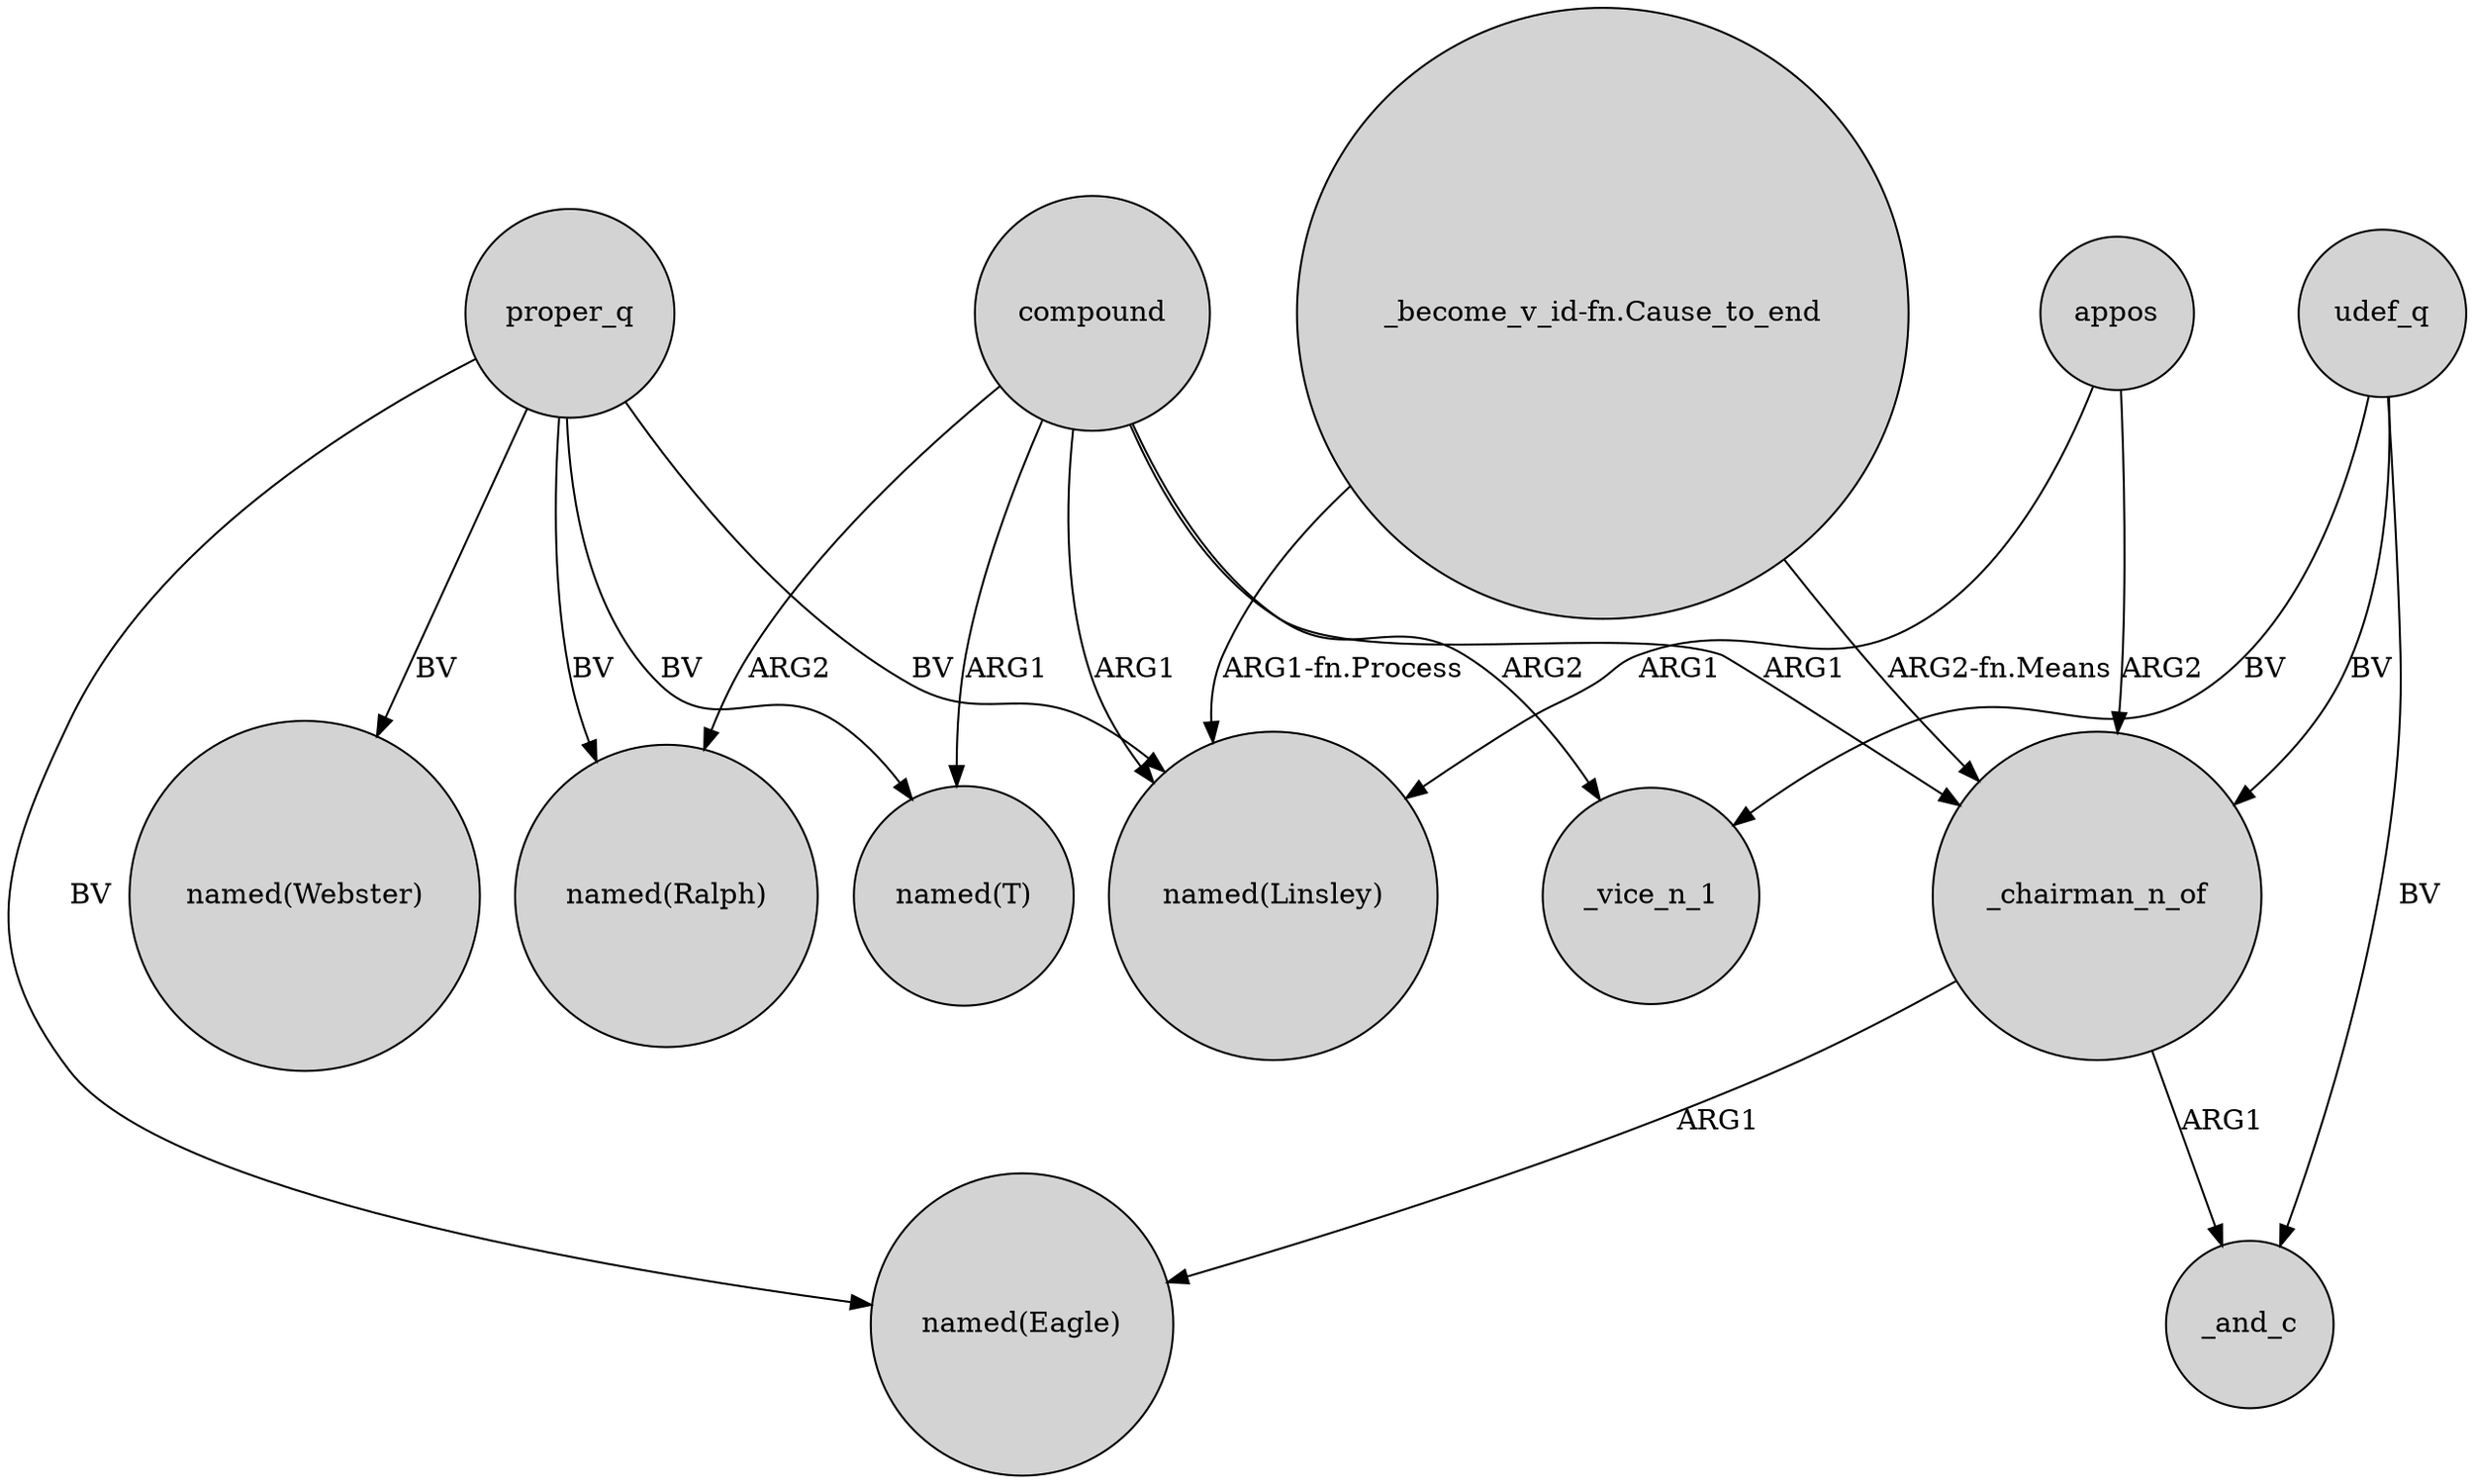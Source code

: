 digraph {
	node [shape=circle style=filled]
	compound -> "named(T)" [label=ARG1]
	udef_q -> _chairman_n_of [label=BV]
	proper_q -> "named(Eagle)" [label=BV]
	udef_q -> _and_c [label=BV]
	_chairman_n_of -> "named(Eagle)" [label=ARG1]
	proper_q -> "named(Linsley)" [label=BV]
	udef_q -> _vice_n_1 [label=BV]
	"_become_v_id-fn.Cause_to_end" -> _chairman_n_of [label="ARG2-fn.Means"]
	proper_q -> "named(Webster)" [label=BV]
	compound -> _chairman_n_of [label=ARG1]
	"_become_v_id-fn.Cause_to_end" -> "named(Linsley)" [label="ARG1-fn.Process"]
	compound -> "named(Ralph)" [label=ARG2]
	_chairman_n_of -> _and_c [label=ARG1]
	compound -> _vice_n_1 [label=ARG2]
	proper_q -> "named(T)" [label=BV]
	appos -> "named(Linsley)" [label=ARG1]
	appos -> _chairman_n_of [label=ARG2]
	compound -> "named(Linsley)" [label=ARG1]
	proper_q -> "named(Ralph)" [label=BV]
}
